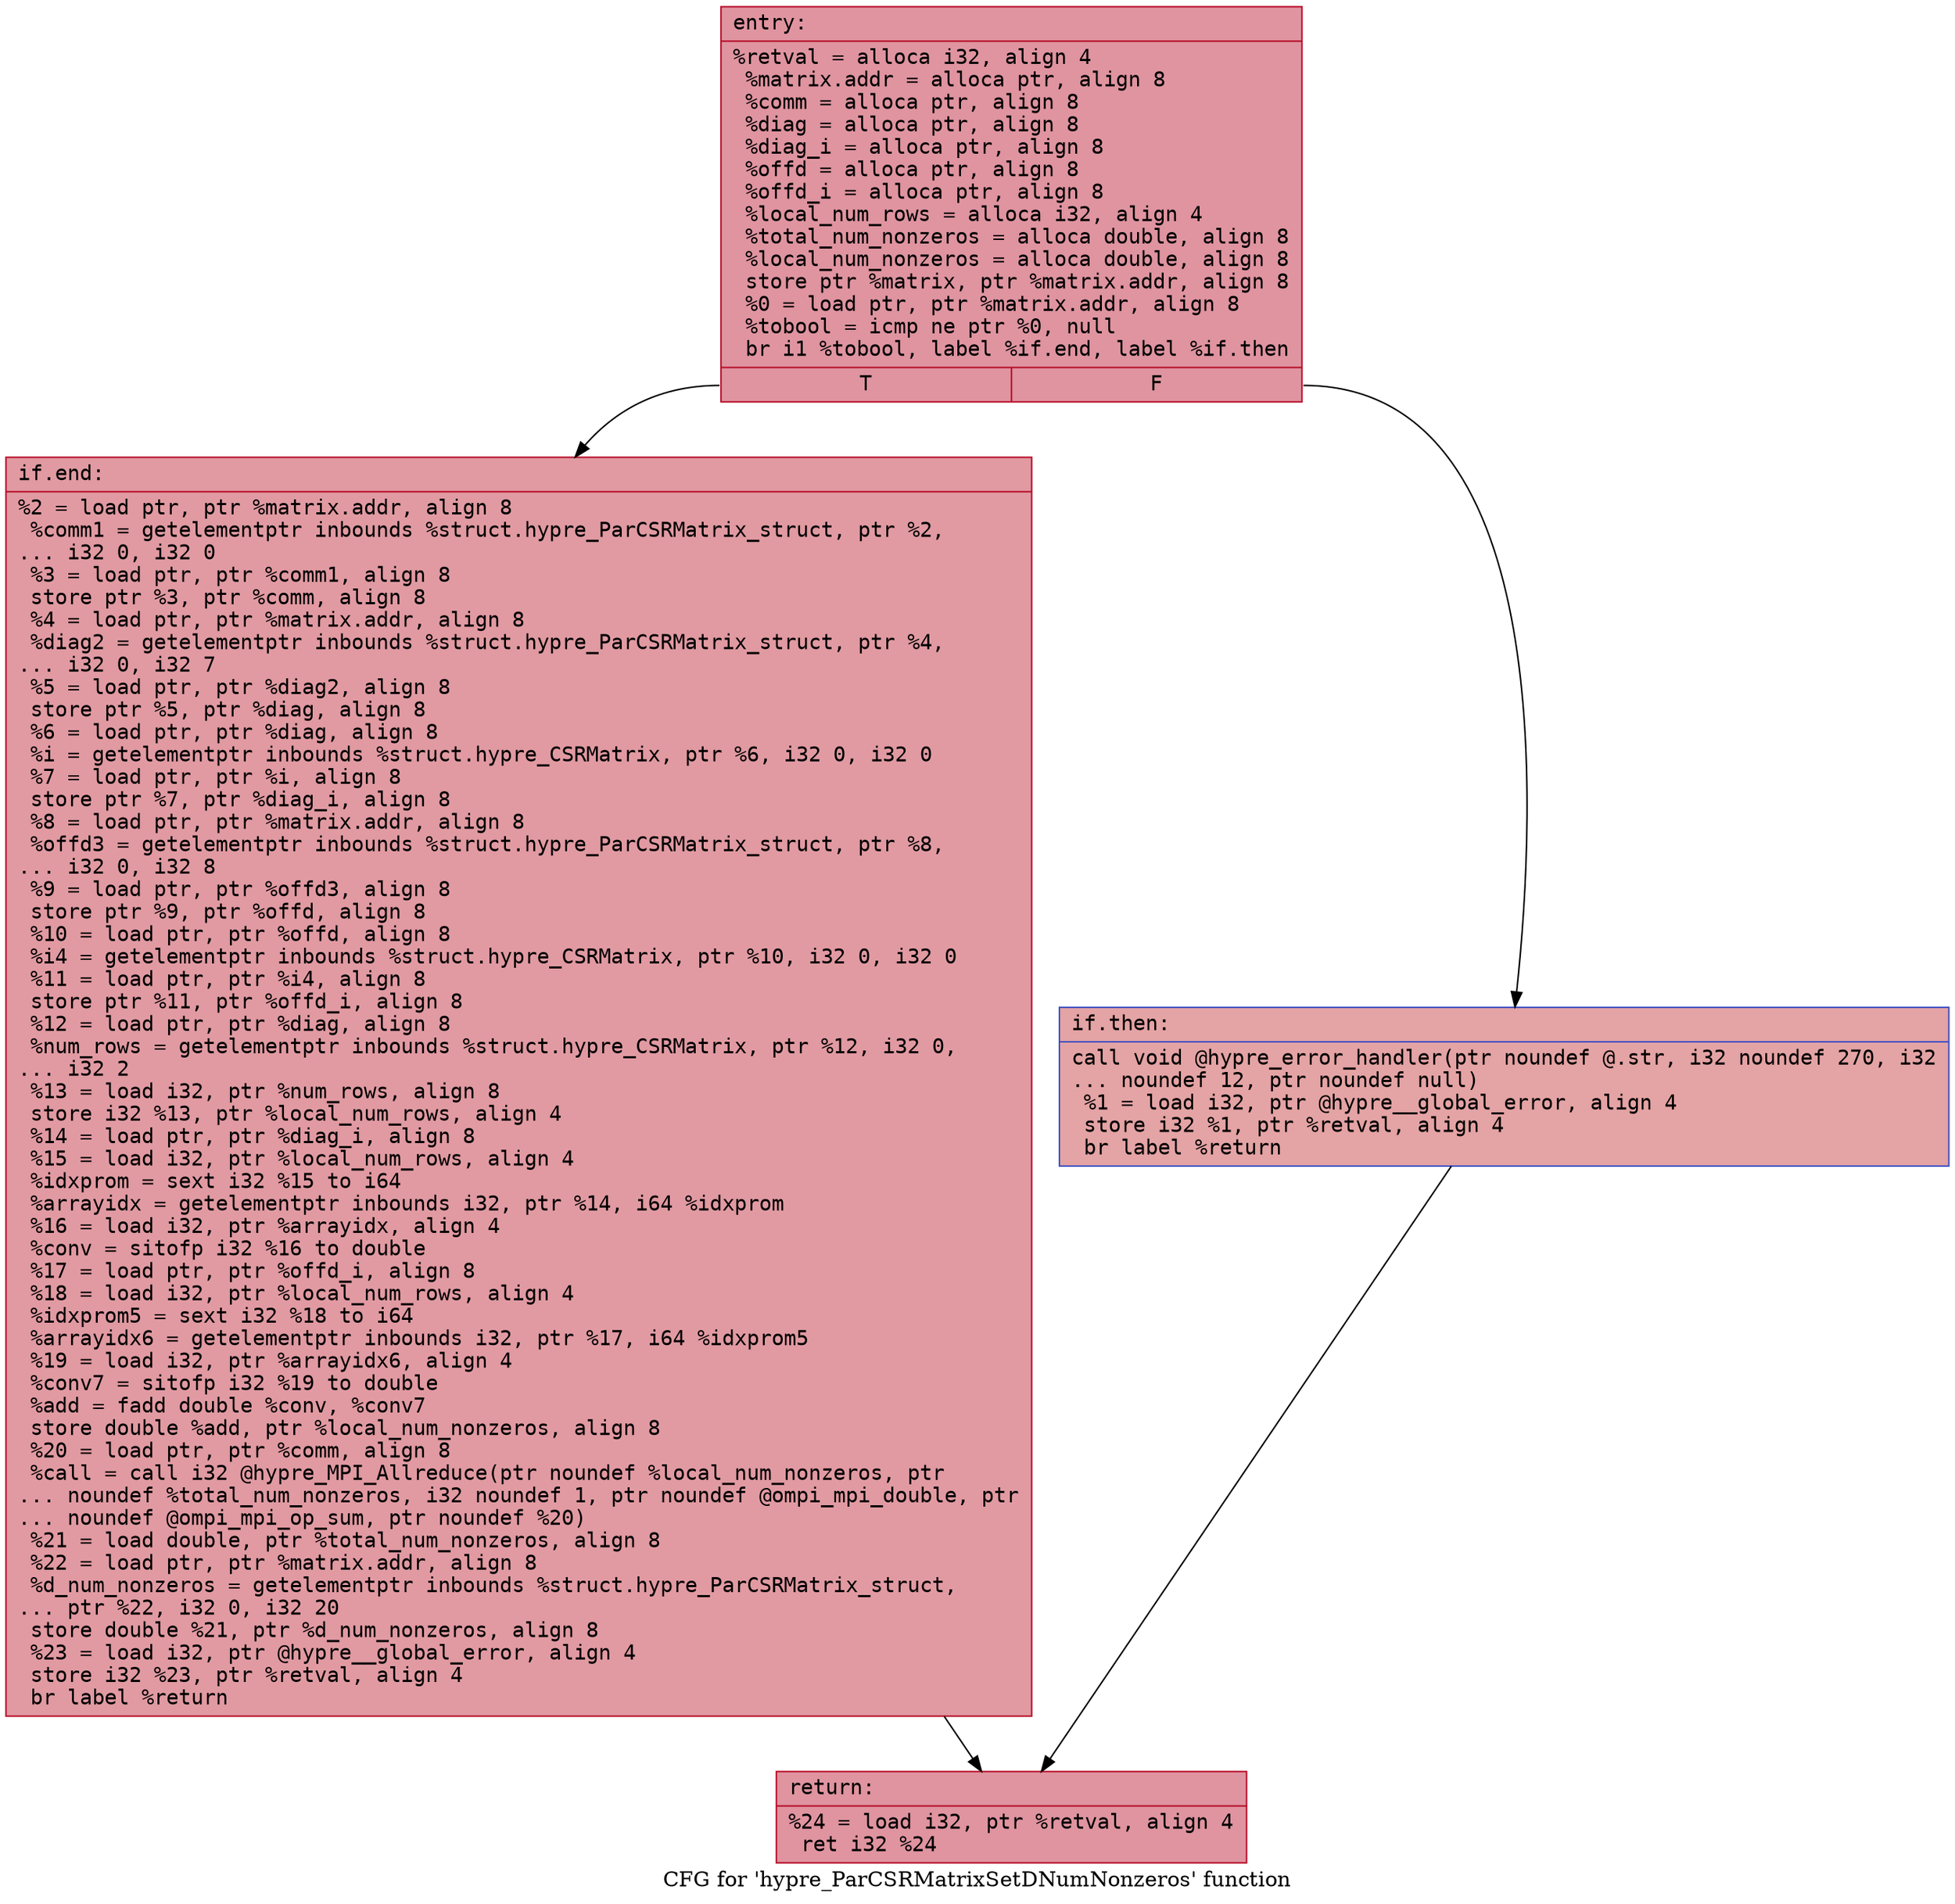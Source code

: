 digraph "CFG for 'hypre_ParCSRMatrixSetDNumNonzeros' function" {
	label="CFG for 'hypre_ParCSRMatrixSetDNumNonzeros' function";

	Node0x55b0c812ab90 [shape=record,color="#b70d28ff", style=filled, fillcolor="#b70d2870" fontname="Courier",label="{entry:\l|  %retval = alloca i32, align 4\l  %matrix.addr = alloca ptr, align 8\l  %comm = alloca ptr, align 8\l  %diag = alloca ptr, align 8\l  %diag_i = alloca ptr, align 8\l  %offd = alloca ptr, align 8\l  %offd_i = alloca ptr, align 8\l  %local_num_rows = alloca i32, align 4\l  %total_num_nonzeros = alloca double, align 8\l  %local_num_nonzeros = alloca double, align 8\l  store ptr %matrix, ptr %matrix.addr, align 8\l  %0 = load ptr, ptr %matrix.addr, align 8\l  %tobool = icmp ne ptr %0, null\l  br i1 %tobool, label %if.end, label %if.then\l|{<s0>T|<s1>F}}"];
	Node0x55b0c812ab90:s0 -> Node0x55b0c812b530[tooltip="entry -> if.end\nProbability 62.50%" ];
	Node0x55b0c812ab90:s1 -> Node0x55b0c812b5a0[tooltip="entry -> if.then\nProbability 37.50%" ];
	Node0x55b0c812b5a0 [shape=record,color="#3d50c3ff", style=filled, fillcolor="#c32e3170" fontname="Courier",label="{if.then:\l|  call void @hypre_error_handler(ptr noundef @.str, i32 noundef 270, i32\l... noundef 12, ptr noundef null)\l  %1 = load i32, ptr @hypre__global_error, align 4\l  store i32 %1, ptr %retval, align 4\l  br label %return\l}"];
	Node0x55b0c812b5a0 -> Node0x55b0c812b9d0[tooltip="if.then -> return\nProbability 100.00%" ];
	Node0x55b0c812b530 [shape=record,color="#b70d28ff", style=filled, fillcolor="#bb1b2c70" fontname="Courier",label="{if.end:\l|  %2 = load ptr, ptr %matrix.addr, align 8\l  %comm1 = getelementptr inbounds %struct.hypre_ParCSRMatrix_struct, ptr %2,\l... i32 0, i32 0\l  %3 = load ptr, ptr %comm1, align 8\l  store ptr %3, ptr %comm, align 8\l  %4 = load ptr, ptr %matrix.addr, align 8\l  %diag2 = getelementptr inbounds %struct.hypre_ParCSRMatrix_struct, ptr %4,\l... i32 0, i32 7\l  %5 = load ptr, ptr %diag2, align 8\l  store ptr %5, ptr %diag, align 8\l  %6 = load ptr, ptr %diag, align 8\l  %i = getelementptr inbounds %struct.hypre_CSRMatrix, ptr %6, i32 0, i32 0\l  %7 = load ptr, ptr %i, align 8\l  store ptr %7, ptr %diag_i, align 8\l  %8 = load ptr, ptr %matrix.addr, align 8\l  %offd3 = getelementptr inbounds %struct.hypre_ParCSRMatrix_struct, ptr %8,\l... i32 0, i32 8\l  %9 = load ptr, ptr %offd3, align 8\l  store ptr %9, ptr %offd, align 8\l  %10 = load ptr, ptr %offd, align 8\l  %i4 = getelementptr inbounds %struct.hypre_CSRMatrix, ptr %10, i32 0, i32 0\l  %11 = load ptr, ptr %i4, align 8\l  store ptr %11, ptr %offd_i, align 8\l  %12 = load ptr, ptr %diag, align 8\l  %num_rows = getelementptr inbounds %struct.hypre_CSRMatrix, ptr %12, i32 0,\l... i32 2\l  %13 = load i32, ptr %num_rows, align 8\l  store i32 %13, ptr %local_num_rows, align 4\l  %14 = load ptr, ptr %diag_i, align 8\l  %15 = load i32, ptr %local_num_rows, align 4\l  %idxprom = sext i32 %15 to i64\l  %arrayidx = getelementptr inbounds i32, ptr %14, i64 %idxprom\l  %16 = load i32, ptr %arrayidx, align 4\l  %conv = sitofp i32 %16 to double\l  %17 = load ptr, ptr %offd_i, align 8\l  %18 = load i32, ptr %local_num_rows, align 4\l  %idxprom5 = sext i32 %18 to i64\l  %arrayidx6 = getelementptr inbounds i32, ptr %17, i64 %idxprom5\l  %19 = load i32, ptr %arrayidx6, align 4\l  %conv7 = sitofp i32 %19 to double\l  %add = fadd double %conv, %conv7\l  store double %add, ptr %local_num_nonzeros, align 8\l  %20 = load ptr, ptr %comm, align 8\l  %call = call i32 @hypre_MPI_Allreduce(ptr noundef %local_num_nonzeros, ptr\l... noundef %total_num_nonzeros, i32 noundef 1, ptr noundef @ompi_mpi_double, ptr\l... noundef @ompi_mpi_op_sum, ptr noundef %20)\l  %21 = load double, ptr %total_num_nonzeros, align 8\l  %22 = load ptr, ptr %matrix.addr, align 8\l  %d_num_nonzeros = getelementptr inbounds %struct.hypre_ParCSRMatrix_struct,\l... ptr %22, i32 0, i32 20\l  store double %21, ptr %d_num_nonzeros, align 8\l  %23 = load i32, ptr @hypre__global_error, align 4\l  store i32 %23, ptr %retval, align 4\l  br label %return\l}"];
	Node0x55b0c812b530 -> Node0x55b0c812b9d0[tooltip="if.end -> return\nProbability 100.00%" ];
	Node0x55b0c812b9d0 [shape=record,color="#b70d28ff", style=filled, fillcolor="#b70d2870" fontname="Courier",label="{return:\l|  %24 = load i32, ptr %retval, align 4\l  ret i32 %24\l}"];
}
